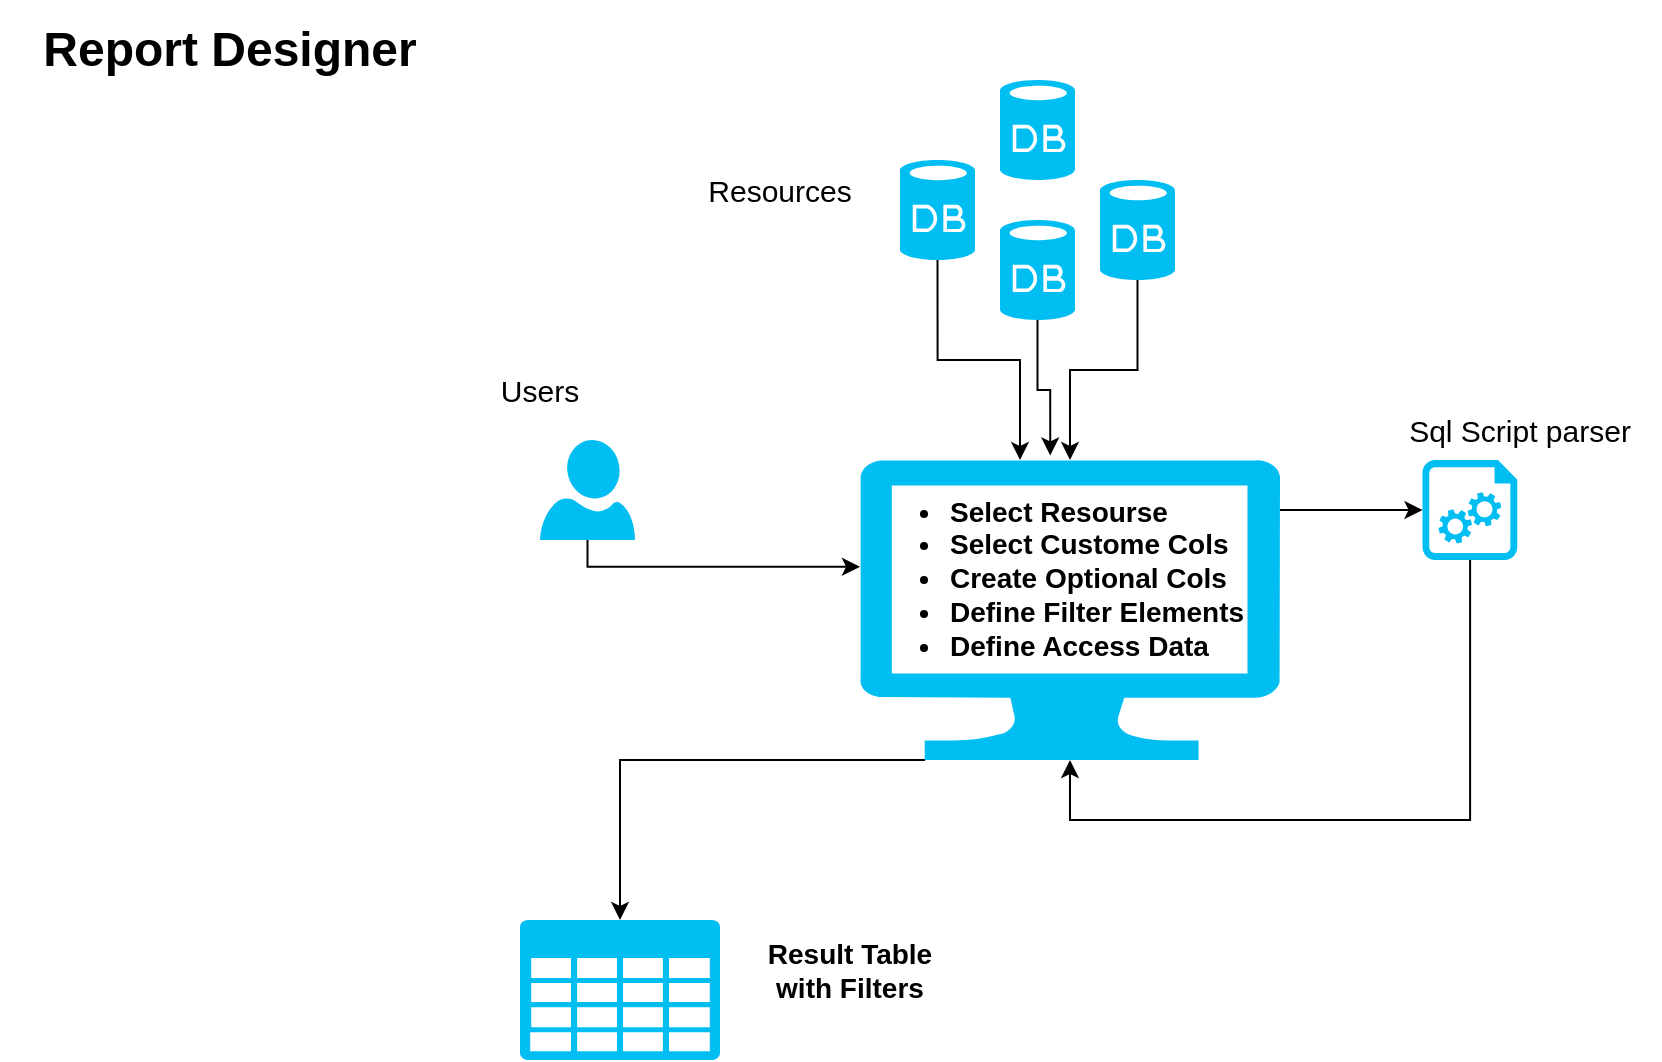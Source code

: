 <mxfile version="24.8.3">
  <diagram id="WI9T0HZ2pTsCkuznbFz-" name="Page-1">
    <mxGraphModel dx="1567" dy="591" grid="1" gridSize="10" guides="1" tooltips="1" connect="1" arrows="1" fold="1" page="1" pageScale="1" pageWidth="1169" pageHeight="827" math="0" shadow="0">
      <root>
        <mxCell id="0" />
        <mxCell id="1" parent="0" />
        <mxCell id="NRGbvaWVTnNYALB_0vKa-22" value="" style="edgeStyle=orthogonalEdgeStyle;rounded=0;orthogonalLoop=1;jettySize=auto;html=1;entryX=0.453;entryY=-0.015;entryDx=0;entryDy=0;entryPerimeter=0;" edge="1" parent="1" source="NRGbvaWVTnNYALB_0vKa-1" target="NRGbvaWVTnNYALB_0vKa-5">
          <mxGeometry relative="1" as="geometry" />
        </mxCell>
        <mxCell id="NRGbvaWVTnNYALB_0vKa-1" value="" style="verticalLabelPosition=bottom;html=1;verticalAlign=top;align=center;strokeColor=none;fillColor=#00BEF2;shape=mxgraph.azure.database;" vertex="1" parent="1">
          <mxGeometry x="570" y="190" width="37.5" height="50" as="geometry" />
        </mxCell>
        <mxCell id="NRGbvaWVTnNYALB_0vKa-20" value="" style="edgeStyle=orthogonalEdgeStyle;rounded=0;orthogonalLoop=1;jettySize=auto;html=1;" edge="1" parent="1" source="NRGbvaWVTnNYALB_0vKa-2" target="NRGbvaWVTnNYALB_0vKa-5">
          <mxGeometry relative="1" as="geometry" />
        </mxCell>
        <mxCell id="NRGbvaWVTnNYALB_0vKa-2" value="" style="verticalLabelPosition=bottom;html=1;verticalAlign=top;align=center;strokeColor=none;fillColor=#00BEF2;shape=mxgraph.azure.database;" vertex="1" parent="1">
          <mxGeometry x="620" y="170" width="37.5" height="50" as="geometry" />
        </mxCell>
        <mxCell id="NRGbvaWVTnNYALB_0vKa-3" value="" style="verticalLabelPosition=bottom;html=1;verticalAlign=top;align=center;strokeColor=none;fillColor=#00BEF2;shape=mxgraph.azure.database;" vertex="1" parent="1">
          <mxGeometry x="570" y="120" width="37.5" height="50" as="geometry" />
        </mxCell>
        <mxCell id="NRGbvaWVTnNYALB_0vKa-21" value="" style="edgeStyle=orthogonalEdgeStyle;rounded=0;orthogonalLoop=1;jettySize=auto;html=1;exitX=0.5;exitY=1;exitDx=0;exitDy=0;exitPerimeter=0;" edge="1" parent="1" source="NRGbvaWVTnNYALB_0vKa-4" target="NRGbvaWVTnNYALB_0vKa-5">
          <mxGeometry relative="1" as="geometry">
            <Array as="points">
              <mxPoint x="539" y="260" />
              <mxPoint x="580" y="260" />
            </Array>
          </mxGeometry>
        </mxCell>
        <mxCell id="NRGbvaWVTnNYALB_0vKa-4" value="" style="verticalLabelPosition=bottom;html=1;verticalAlign=top;align=center;strokeColor=none;fillColor=#00BEF2;shape=mxgraph.azure.database;" vertex="1" parent="1">
          <mxGeometry x="520" y="160" width="37.5" height="50" as="geometry" />
        </mxCell>
        <mxCell id="NRGbvaWVTnNYALB_0vKa-23" value="" style="edgeStyle=orthogonalEdgeStyle;rounded=0;orthogonalLoop=1;jettySize=auto;html=1;exitX=0.155;exitY=1;exitDx=0;exitDy=0;exitPerimeter=0;" edge="1" parent="1" source="NRGbvaWVTnNYALB_0vKa-5" target="NRGbvaWVTnNYALB_0vKa-15">
          <mxGeometry relative="1" as="geometry">
            <Array as="points">
              <mxPoint x="380" y="460" />
            </Array>
          </mxGeometry>
        </mxCell>
        <mxCell id="NRGbvaWVTnNYALB_0vKa-5" value="" style="verticalLabelPosition=bottom;html=1;verticalAlign=top;align=center;strokeColor=none;fillColor=#00BEF2;shape=mxgraph.azure.computer;pointerEvents=1;" vertex="1" parent="1">
          <mxGeometry x="500" y="310" width="210" height="150" as="geometry" />
        </mxCell>
        <mxCell id="NRGbvaWVTnNYALB_0vKa-10" value="" style="verticalLabelPosition=bottom;html=1;verticalAlign=top;align=center;strokeColor=none;fillColor=#00BEF2;shape=mxgraph.azure.user;" vertex="1" parent="1">
          <mxGeometry x="340" y="300" width="47.5" height="50" as="geometry" />
        </mxCell>
        <mxCell id="NRGbvaWVTnNYALB_0vKa-11" style="edgeStyle=orthogonalEdgeStyle;rounded=0;orthogonalLoop=1;jettySize=auto;html=1;entryX=0;entryY=0.356;entryDx=0;entryDy=0;entryPerimeter=0;" edge="1" parent="1" source="NRGbvaWVTnNYALB_0vKa-10" target="NRGbvaWVTnNYALB_0vKa-5">
          <mxGeometry relative="1" as="geometry">
            <Array as="points">
              <mxPoint x="364" y="363" />
            </Array>
          </mxGeometry>
        </mxCell>
        <mxCell id="NRGbvaWVTnNYALB_0vKa-12" value="" style="verticalLabelPosition=bottom;html=1;verticalAlign=top;align=center;strokeColor=none;fillColor=#00BEF2;shape=mxgraph.azure.startup_task;pointerEvents=1;" vertex="1" parent="1">
          <mxGeometry x="781.25" y="310" width="47.5" height="50" as="geometry" />
        </mxCell>
        <mxCell id="NRGbvaWVTnNYALB_0vKa-13" style="edgeStyle=orthogonalEdgeStyle;rounded=0;orthogonalLoop=1;jettySize=auto;html=1;entryX=0;entryY=0.5;entryDx=0;entryDy=0;entryPerimeter=0;" edge="1" parent="1" source="NRGbvaWVTnNYALB_0vKa-5" target="NRGbvaWVTnNYALB_0vKa-12">
          <mxGeometry relative="1" as="geometry">
            <Array as="points">
              <mxPoint x="690" y="335" />
              <mxPoint x="690" y="335" />
            </Array>
          </mxGeometry>
        </mxCell>
        <mxCell id="NRGbvaWVTnNYALB_0vKa-15" value="" style="verticalLabelPosition=bottom;html=1;verticalAlign=top;align=center;strokeColor=none;fillColor=#00BEF2;shape=mxgraph.azure.storage;pointerEvents=1;" vertex="1" parent="1">
          <mxGeometry x="330" y="540" width="100" height="70" as="geometry" />
        </mxCell>
        <mxCell id="NRGbvaWVTnNYALB_0vKa-17" value="Resources" style="text;html=1;align=center;verticalAlign=middle;whiteSpace=wrap;rounded=0;fontSize=15;" vertex="1" parent="1">
          <mxGeometry x="430" y="160" width="60" height="30" as="geometry" />
        </mxCell>
        <mxCell id="NRGbvaWVTnNYALB_0vKa-18" value="Users" style="text;html=1;align=center;verticalAlign=middle;whiteSpace=wrap;rounded=0;fontSize=15;" vertex="1" parent="1">
          <mxGeometry x="310" y="260" width="60" height="30" as="geometry" />
        </mxCell>
        <mxCell id="NRGbvaWVTnNYALB_0vKa-19" value="Sql Script parser" style="text;html=1;align=center;verticalAlign=middle;whiteSpace=wrap;rounded=0;fontSize=15;" vertex="1" parent="1">
          <mxGeometry x="760" y="280" width="140" height="30" as="geometry" />
        </mxCell>
        <mxCell id="NRGbvaWVTnNYALB_0vKa-24" value="&lt;ul style=&quot;font-size: 14px;&quot;&gt;&lt;li style=&quot;font-size: 14px;&quot;&gt;Select Resourse&lt;/li&gt;&lt;li style=&quot;font-size: 14px;&quot;&gt;Select Custome Cols&lt;/li&gt;&lt;li style=&quot;font-size: 14px;&quot;&gt;Create Optional Cols&lt;/li&gt;&lt;li style=&quot;font-size: 14px;&quot;&gt;Define Filter Elements&lt;/li&gt;&lt;li style=&quot;font-size: 14px;&quot;&gt;Define Access Data&lt;/li&gt;&lt;/ul&gt;" style="text;html=1;align=left;verticalAlign=middle;whiteSpace=wrap;rounded=0;fontStyle=1;fontSize=14;" vertex="1" parent="1">
          <mxGeometry x="503" y="319" width="196" height="100" as="geometry" />
        </mxCell>
        <mxCell id="NRGbvaWVTnNYALB_0vKa-25" value="Result Table with Filters" style="text;html=1;align=center;verticalAlign=middle;whiteSpace=wrap;rounded=0;fontStyle=1;fontSize=14;" vertex="1" parent="1">
          <mxGeometry x="450" y="550" width="90" height="30" as="geometry" />
        </mxCell>
        <mxCell id="NRGbvaWVTnNYALB_0vKa-26" style="edgeStyle=orthogonalEdgeStyle;rounded=0;orthogonalLoop=1;jettySize=auto;html=1;entryX=0.5;entryY=1;entryDx=0;entryDy=0;entryPerimeter=0;" edge="1" parent="1" source="NRGbvaWVTnNYALB_0vKa-12" target="NRGbvaWVTnNYALB_0vKa-5">
          <mxGeometry relative="1" as="geometry">
            <Array as="points">
              <mxPoint x="805" y="490" />
              <mxPoint x="605" y="490" />
            </Array>
          </mxGeometry>
        </mxCell>
        <mxCell id="NRGbvaWVTnNYALB_0vKa-27" value="Report Designer" style="text;html=1;align=center;verticalAlign=middle;whiteSpace=wrap;rounded=0;fontSize=24;fontStyle=1" vertex="1" parent="1">
          <mxGeometry x="70" y="80" width="230" height="50" as="geometry" />
        </mxCell>
      </root>
    </mxGraphModel>
  </diagram>
</mxfile>
